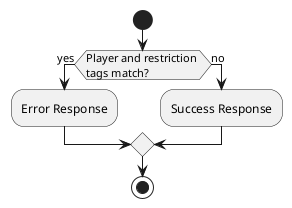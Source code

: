.DWH Restriction Set Flow
[plantuml]
----
@startuml
start

if (Player and restriction \ntags match?) then (yes)
  :Error Response;
else (no)
  :Success Response;
endif

stop
@enduml
----